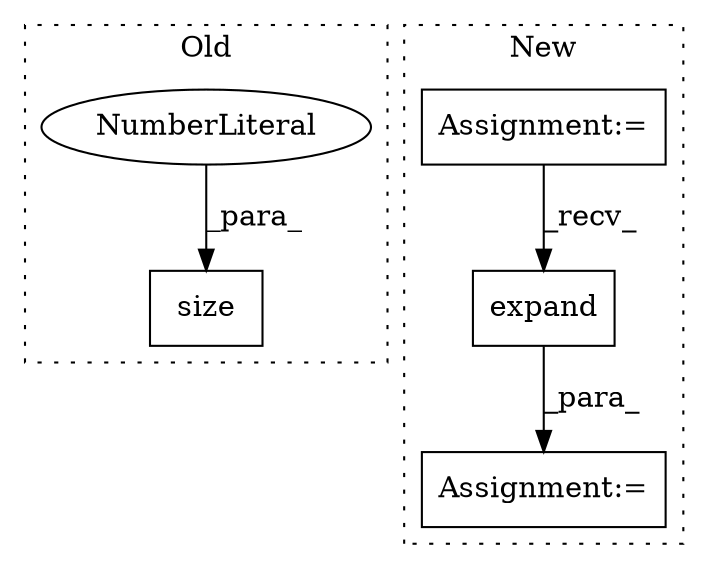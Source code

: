 digraph G {
subgraph cluster0 {
1 [label="size" a="32" s="1804,1810" l="5,1" shape="box"];
3 [label="NumberLiteral" a="34" s="1809" l="1" shape="ellipse"];
label = "Old";
style="dotted";
}
subgraph cluster1 {
2 [label="expand" a="32" s="1851,1874" l="7,1" shape="box"];
4 [label="Assignment:=" a="7" s="1821" l="1" shape="box"];
5 [label="Assignment:=" a="7" s="1684" l="1" shape="box"];
label = "New";
style="dotted";
}
2 -> 4 [label="_para_"];
3 -> 1 [label="_para_"];
5 -> 2 [label="_recv_"];
}